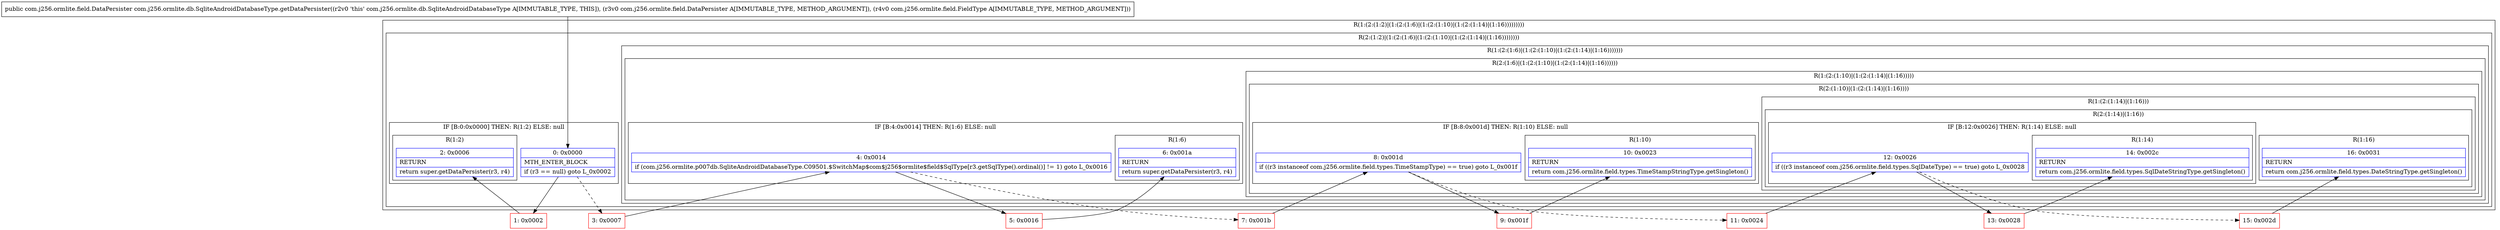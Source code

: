 digraph "CFG forcom.j256.ormlite.db.SqliteAndroidDatabaseType.getDataPersister(Lcom\/j256\/ormlite\/field\/DataPersister;Lcom\/j256\/ormlite\/field\/FieldType;)Lcom\/j256\/ormlite\/field\/DataPersister;" {
subgraph cluster_Region_1736902387 {
label = "R(1:(2:(1:2)|(1:(2:(1:6)|(1:(2:(1:10)|(1:(2:(1:14)|(1:16)))))))))";
node [shape=record,color=blue];
subgraph cluster_Region_1224220249 {
label = "R(2:(1:2)|(1:(2:(1:6)|(1:(2:(1:10)|(1:(2:(1:14)|(1:16))))))))";
node [shape=record,color=blue];
subgraph cluster_IfRegion_1654088434 {
label = "IF [B:0:0x0000] THEN: R(1:2) ELSE: null";
node [shape=record,color=blue];
Node_0 [shape=record,label="{0\:\ 0x0000|MTH_ENTER_BLOCK\l|if (r3 == null) goto L_0x0002\l}"];
subgraph cluster_Region_242344008 {
label = "R(1:2)";
node [shape=record,color=blue];
Node_2 [shape=record,label="{2\:\ 0x0006|RETURN\l|return super.getDataPersister(r3, r4)\l}"];
}
}
subgraph cluster_Region_1369366507 {
label = "R(1:(2:(1:6)|(1:(2:(1:10)|(1:(2:(1:14)|(1:16)))))))";
node [shape=record,color=blue];
subgraph cluster_Region_1503402327 {
label = "R(2:(1:6)|(1:(2:(1:10)|(1:(2:(1:14)|(1:16))))))";
node [shape=record,color=blue];
subgraph cluster_IfRegion_4550756 {
label = "IF [B:4:0x0014] THEN: R(1:6) ELSE: null";
node [shape=record,color=blue];
Node_4 [shape=record,label="{4\:\ 0x0014|if (com.j256.ormlite.p007db.SqliteAndroidDatabaseType.C09501.$SwitchMap$com$j256$ormlite$field$SqlType[r3.getSqlType().ordinal()] != 1) goto L_0x0016\l}"];
subgraph cluster_Region_20427652 {
label = "R(1:6)";
node [shape=record,color=blue];
Node_6 [shape=record,label="{6\:\ 0x001a|RETURN\l|return super.getDataPersister(r3, r4)\l}"];
}
}
subgraph cluster_Region_644957646 {
label = "R(1:(2:(1:10)|(1:(2:(1:14)|(1:16)))))";
node [shape=record,color=blue];
subgraph cluster_Region_522102518 {
label = "R(2:(1:10)|(1:(2:(1:14)|(1:16))))";
node [shape=record,color=blue];
subgraph cluster_IfRegion_879960865 {
label = "IF [B:8:0x001d] THEN: R(1:10) ELSE: null";
node [shape=record,color=blue];
Node_8 [shape=record,label="{8\:\ 0x001d|if ((r3 instanceof com.j256.ormlite.field.types.TimeStampType) == true) goto L_0x001f\l}"];
subgraph cluster_Region_149167544 {
label = "R(1:10)";
node [shape=record,color=blue];
Node_10 [shape=record,label="{10\:\ 0x0023|RETURN\l|return com.j256.ormlite.field.types.TimeStampStringType.getSingleton()\l}"];
}
}
subgraph cluster_Region_613906015 {
label = "R(1:(2:(1:14)|(1:16)))";
node [shape=record,color=blue];
subgraph cluster_Region_1322536237 {
label = "R(2:(1:14)|(1:16))";
node [shape=record,color=blue];
subgraph cluster_IfRegion_1662191101 {
label = "IF [B:12:0x0026] THEN: R(1:14) ELSE: null";
node [shape=record,color=blue];
Node_12 [shape=record,label="{12\:\ 0x0026|if ((r3 instanceof com.j256.ormlite.field.types.SqlDateType) == true) goto L_0x0028\l}"];
subgraph cluster_Region_1261620730 {
label = "R(1:14)";
node [shape=record,color=blue];
Node_14 [shape=record,label="{14\:\ 0x002c|RETURN\l|return com.j256.ormlite.field.types.SqlDateStringType.getSingleton()\l}"];
}
}
subgraph cluster_Region_1418231629 {
label = "R(1:16)";
node [shape=record,color=blue];
Node_16 [shape=record,label="{16\:\ 0x0031|RETURN\l|return com.j256.ormlite.field.types.DateStringType.getSingleton()\l}"];
}
}
}
}
}
}
}
}
}
Node_1 [shape=record,color=red,label="{1\:\ 0x0002}"];
Node_3 [shape=record,color=red,label="{3\:\ 0x0007}"];
Node_5 [shape=record,color=red,label="{5\:\ 0x0016}"];
Node_7 [shape=record,color=red,label="{7\:\ 0x001b}"];
Node_9 [shape=record,color=red,label="{9\:\ 0x001f}"];
Node_11 [shape=record,color=red,label="{11\:\ 0x0024}"];
Node_13 [shape=record,color=red,label="{13\:\ 0x0028}"];
Node_15 [shape=record,color=red,label="{15\:\ 0x002d}"];
MethodNode[shape=record,label="{public com.j256.ormlite.field.DataPersister com.j256.ormlite.db.SqliteAndroidDatabaseType.getDataPersister((r2v0 'this' com.j256.ormlite.db.SqliteAndroidDatabaseType A[IMMUTABLE_TYPE, THIS]), (r3v0 com.j256.ormlite.field.DataPersister A[IMMUTABLE_TYPE, METHOD_ARGUMENT]), (r4v0 com.j256.ormlite.field.FieldType A[IMMUTABLE_TYPE, METHOD_ARGUMENT])) }"];
MethodNode -> Node_0;
Node_0 -> Node_1;
Node_0 -> Node_3[style=dashed];
Node_4 -> Node_5;
Node_4 -> Node_7[style=dashed];
Node_8 -> Node_9;
Node_8 -> Node_11[style=dashed];
Node_12 -> Node_13;
Node_12 -> Node_15[style=dashed];
Node_1 -> Node_2;
Node_3 -> Node_4;
Node_5 -> Node_6;
Node_7 -> Node_8;
Node_9 -> Node_10;
Node_11 -> Node_12;
Node_13 -> Node_14;
Node_15 -> Node_16;
}

